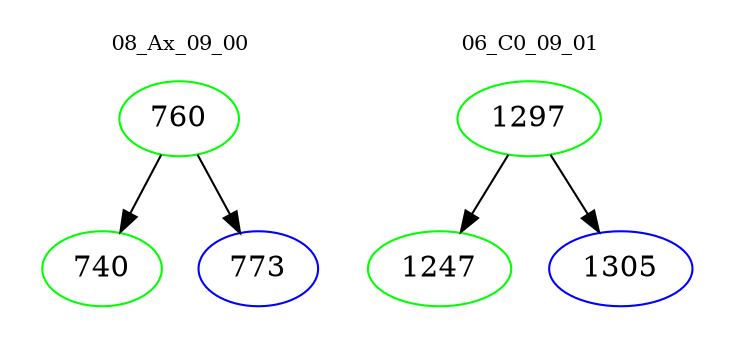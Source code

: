 digraph{
subgraph cluster_0 {
color = white
label = "08_Ax_09_00";
fontsize=10;
T0_760 [label="760", color="green"]
T0_760 -> T0_740 [color="black"]
T0_740 [label="740", color="green"]
T0_760 -> T0_773 [color="black"]
T0_773 [label="773", color="blue"]
}
subgraph cluster_1 {
color = white
label = "06_C0_09_01";
fontsize=10;
T1_1297 [label="1297", color="green"]
T1_1297 -> T1_1247 [color="black"]
T1_1247 [label="1247", color="green"]
T1_1297 -> T1_1305 [color="black"]
T1_1305 [label="1305", color="blue"]
}
}
